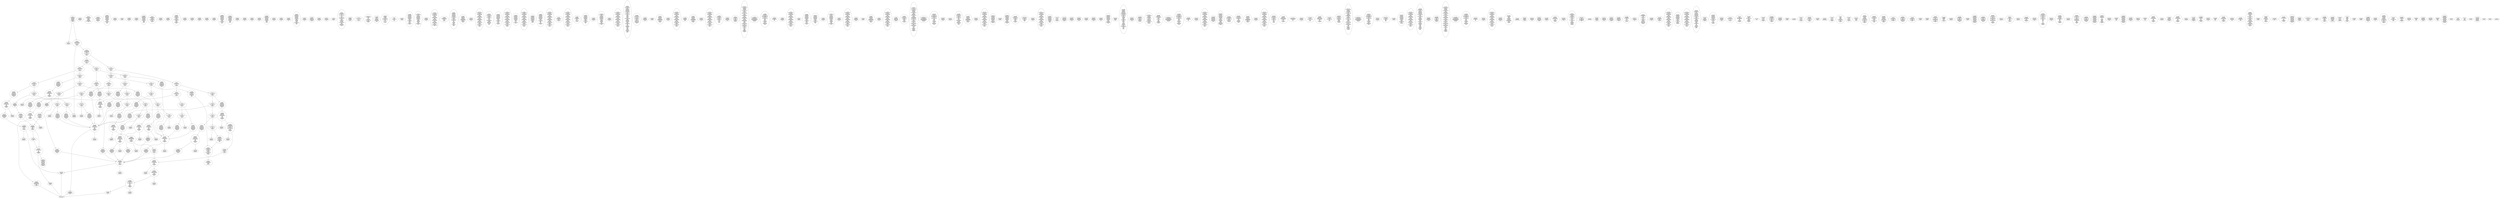 /* Generated by GvGen v.1.0 (https://www.github.com/stricaud/gvgen) */

digraph G {
compound=true;
   node1 [label="[anywhere]"];
   node2 [label="# 0x0
PUSHX Data
PUSHX Data
MSTORE
CALLVALUE
ISZERO
PUSHX Data
JUMPI
"];
   node3 [label="# 0xc
PUSHX Data
REVERT
"];
   node4 [label="# 0x10
JUMPDEST
PUSHX LogicData
CALLDATASIZE
LT
PUSHX Data
JUMPI
"];
   node5 [label="# 0x1a
PUSHX Data
CALLDATALOAD
PUSHX BitData
SHR
PUSHX LogicData
GT
PUSHX Data
JUMPI
"];
   node6 [label="# 0x2b
PUSHX LogicData
GT
PUSHX Data
JUMPI
"];
   node7 [label="# 0x36
PUSHX LogicData
GT
PUSHX Data
JUMPI
"];
   node8 [label="# 0x41
PUSHX LogicData
EQ
PUSHX Data
JUMPI
"];
   node9 [label="# 0x4c
PUSHX LogicData
EQ
PUSHX Data
JUMPI
"];
   node10 [label="# 0x57
PUSHX LogicData
EQ
PUSHX Data
JUMPI
"];
   node11 [label="# 0x62
PUSHX LogicData
EQ
PUSHX Data
JUMPI
"];
   node12 [label="# 0x6d
PUSHX Data
REVERT
"];
   node13 [label="# 0x71
JUMPDEST
PUSHX LogicData
EQ
PUSHX Data
JUMPI
"];
   node14 [label="# 0x7d
PUSHX LogicData
EQ
PUSHX Data
JUMPI
"];
   node15 [label="# 0x88
PUSHX LogicData
EQ
PUSHX Data
JUMPI
"];
   node16 [label="# 0x93
PUSHX LogicData
EQ
PUSHX Data
JUMPI
"];
   node17 [label="# 0x9e
PUSHX Data
REVERT
"];
   node18 [label="# 0xa2
JUMPDEST
PUSHX LogicData
GT
PUSHX Data
JUMPI
"];
   node19 [label="# 0xae
PUSHX LogicData
EQ
PUSHX Data
JUMPI
"];
   node20 [label="# 0xb9
PUSHX LogicData
EQ
PUSHX Data
JUMPI
"];
   node21 [label="# 0xc4
PUSHX LogicData
EQ
PUSHX Data
JUMPI
"];
   node22 [label="# 0xcf
PUSHX LogicData
EQ
PUSHX Data
JUMPI
"];
   node23 [label="# 0xda
PUSHX Data
REVERT
"];
   node24 [label="# 0xde
JUMPDEST
PUSHX LogicData
EQ
PUSHX Data
JUMPI
"];
   node25 [label="# 0xea
PUSHX LogicData
EQ
PUSHX Data
JUMPI
"];
   node26 [label="# 0xf5
PUSHX LogicData
EQ
PUSHX Data
JUMPI
"];
   node27 [label="# 0x100
PUSHX Data
REVERT
"];
   node28 [label="# 0x104
JUMPDEST
PUSHX LogicData
GT
PUSHX Data
JUMPI
"];
   node29 [label="# 0x110
PUSHX LogicData
GT
PUSHX Data
JUMPI
"];
   node30 [label="# 0x11b
PUSHX LogicData
EQ
PUSHX Data
JUMPI
"];
   node31 [label="# 0x126
PUSHX LogicData
EQ
PUSHX Data
JUMPI
"];
   node32 [label="# 0x131
PUSHX LogicData
EQ
PUSHX Data
JUMPI
"];
   node33 [label="# 0x13c
PUSHX LogicData
EQ
PUSHX Data
JUMPI
"];
   node34 [label="# 0x147
PUSHX Data
REVERT
"];
   node35 [label="# 0x14b
JUMPDEST
PUSHX LogicData
EQ
PUSHX Data
JUMPI
"];
   node36 [label="# 0x157
PUSHX LogicData
EQ
PUSHX Data
JUMPI
"];
   node37 [label="# 0x162
PUSHX LogicData
EQ
PUSHX Data
JUMPI
"];
   node38 [label="# 0x16d
PUSHX Data
REVERT
"];
   node39 [label="# 0x171
JUMPDEST
PUSHX LogicData
GT
PUSHX Data
JUMPI
"];
   node40 [label="# 0x17d
PUSHX LogicData
EQ
PUSHX Data
JUMPI
"];
   node41 [label="# 0x188
PUSHX LogicData
EQ
PUSHX Data
JUMPI
"];
   node42 [label="# 0x193
PUSHX LogicData
EQ
PUSHX Data
JUMPI
"];
   node43 [label="# 0x19e
PUSHX LogicData
EQ
PUSHX Data
JUMPI
"];
   node44 [label="# 0x1a9
PUSHX Data
REVERT
"];
   node45 [label="# 0x1ad
JUMPDEST
PUSHX LogicData
EQ
PUSHX Data
JUMPI
"];
   node46 [label="# 0x1b9
PUSHX LogicData
EQ
PUSHX Data
JUMPI
"];
   node47 [label="# 0x1c4
PUSHX LogicData
EQ
PUSHX Data
JUMPI
"];
   node48 [label="# 0x1cf
JUMPDEST
PUSHX Data
REVERT
"];
   node49 [label="# 0x1d4
JUMPDEST
PUSHX Data
PUSHX Data
CALLDATASIZE
PUSHX Data
PUSHX Data
JUMP
"];
   node50 [label="# 0x1e2
JUMPDEST
PUSHX Data
JUMP
"];
   node51 [label="# 0x1e7
JUMPDEST
PUSHX MemData
MLOAD
ISZERO
ISZERO
MSTORE
PUSHX ArithData
ADD
"];
   node52 [label="# 0x1f3
JUMPDEST
PUSHX MemData
MLOAD
SUB
RETURN
"];
   node53 [label="# 0x1fc
JUMPDEST
PUSHX Data
PUSHX Data
JUMP
"];
   node54 [label="# 0x204
JUMPDEST
PUSHX MemData
MLOAD
PUSHX Data
PUSHX Data
JUMP
"];
   node55 [label="# 0x211
JUMPDEST
PUSHX Data
PUSHX Data
CALLDATASIZE
PUSHX Data
PUSHX Data
JUMP
"];
   node56 [label="# 0x21f
JUMPDEST
PUSHX Data
PUSHX Data
MSTORE
PUSHX Data
MSTORE
PUSHX Data
SHA3
SLOAD
PUSHX BitData
AND
JUMP
"];
   node57 [label="# 0x247
JUMPDEST
PUSHX MemData
MLOAD
PUSHX BitData
AND
MSTORE
PUSHX ArithData
ADD
PUSHX Data
JUMP
"];
   node58 [label="# 0x26c
JUMPDEST
PUSHX Data
PUSHX Data
CALLDATASIZE
PUSHX Data
PUSHX Data
JUMP
"];
   node59 [label="# 0x27a
JUMPDEST
PUSHX Data
JUMP
"];
   node60 [label="# 0x27f
JUMPDEST
STOP
"];
   node61 [label="# 0x281
JUMPDEST
PUSHX Data
PUSHX Data
CALLDATASIZE
PUSHX Data
PUSHX Data
JUMP
"];
   node62 [label="# 0x28f
JUMPDEST
PUSHX Data
JUMP
"];
   node63 [label="# 0x294
JUMPDEST
PUSHX Data
PUSHX Data
CALLDATASIZE
PUSHX Data
PUSHX Data
JUMP
"];
   node64 [label="# 0x2a2
JUMPDEST
PUSHX Data
JUMP
"];
   node65 [label="# 0x2a7
JUMPDEST
PUSHX Data
PUSHX Data
CALLDATASIZE
PUSHX Data
PUSHX Data
JUMP
"];
   node66 [label="# 0x2b5
JUMPDEST
PUSHX Data
PUSHX Data
MSTORE
PUSHX Data
MSTORE
PUSHX Data
SHA3
SLOAD
JUMP
"];
   node67 [label="# 0x2c7
JUMPDEST
PUSHX MemData
MLOAD
MSTORE
PUSHX ArithData
ADD
PUSHX Data
JUMP
"];
   node68 [label="# 0x2d5
JUMPDEST
PUSHX Data
PUSHX Data
CALLDATASIZE
PUSHX Data
PUSHX Data
JUMP
"];
   node69 [label="# 0x2e3
JUMPDEST
PUSHX Data
JUMP
"];
   node70 [label="# 0x2e8
JUMPDEST
PUSHX Data
PUSHX Data
CALLDATASIZE
PUSHX Data
PUSHX Data
JUMP
"];
   node71 [label="# 0x2f6
JUMPDEST
PUSHX Data
JUMP
"];
   node72 [label="# 0x2fb
JUMPDEST
PUSHX Data
MLOAD
PUSHX BitData
AND
MSTORE
PUSHX ArithData
ADD
MSTORE
ADD
PUSHX Data
JUMP
"];
   node73 [label="# 0x327
JUMPDEST
PUSHX Data
PUSHX Data
CALLDATASIZE
PUSHX Data
PUSHX Data
JUMP
"];
   node74 [label="# 0x335
JUMPDEST
PUSHX Data
JUMP
"];
   node75 [label="# 0x33a
JUMPDEST
PUSHX Data
PUSHX Data
CALLDATASIZE
PUSHX Data
PUSHX Data
JUMP
"];
   node76 [label="# 0x348
JUMPDEST
PUSHX Data
JUMP
"];
   node77 [label="# 0x34d
JUMPDEST
PUSHX Data
PUSHX Data
CALLDATASIZE
PUSHX Data
PUSHX Data
JUMP
"];
   node78 [label="# 0x35b
JUMPDEST
PUSHX Data
JUMP
"];
   node79 [label="# 0x360
JUMPDEST
PUSHX Data
PUSHX Data
CALLDATASIZE
PUSHX Data
PUSHX Data
JUMP
"];
   node80 [label="# 0x36e
JUMPDEST
PUSHX Data
JUMP
"];
   node81 [label="# 0x373
JUMPDEST
PUSHX Data
PUSHX Data
CALLDATASIZE
PUSHX Data
PUSHX Data
JUMP
"];
   node82 [label="# 0x381
JUMPDEST
PUSHX Data
JUMP
"];
   node83 [label="# 0x386
JUMPDEST
PUSHX Data
PUSHX Data
CALLDATASIZE
PUSHX Data
PUSHX Data
JUMP
"];
   node84 [label="# 0x394
JUMPDEST
PUSHX Data
PUSHX Data
MSTORE
PUSHX Data
MSTORE
PUSHX Data
SHA3
SLOAD
PUSHX BitData
AND
JUMP
"];
   node85 [label="# 0x3bc
JUMPDEST
PUSHX Data
PUSHX Data
CALLDATASIZE
PUSHX Data
PUSHX Data
JUMP
"];
   node86 [label="# 0x3ca
JUMPDEST
PUSHX Data
PUSHX Data
MSTORE
PUSHX Data
MSTORE
PUSHX Data
SHA3
SLOAD
JUMP
"];
   node87 [label="# 0x3dc
JUMPDEST
PUSHX Data
PUSHX Data
CALLDATASIZE
PUSHX Data
PUSHX Data
JUMP
"];
   node88 [label="# 0x3ea
JUMPDEST
PUSHX Data
JUMP
"];
   node89 [label="# 0x3ef
JUMPDEST
PUSHX Data
PUSHX Data
CALLDATASIZE
PUSHX Data
PUSHX Data
JUMP
"];
   node90 [label="# 0x3fd
JUMPDEST
PUSHX Data
JUMP
"];
   node91 [label="# 0x402
JUMPDEST
PUSHX Data
PUSHX Data
CALLDATASIZE
PUSHX Data
PUSHX Data
JUMP
"];
   node92 [label="# 0x410
JUMPDEST
PUSHX Data
JUMP
"];
   node93 [label="# 0x415
JUMPDEST
PUSHX Data
PUSHX Data
CALLDATASIZE
PUSHX Data
PUSHX Data
JUMP
"];
   node94 [label="# 0x423
JUMPDEST
PUSHX Data
JUMP
"];
   node95 [label="# 0x428
JUMPDEST
PUSHX StorData
SLOAD
PUSHX Data
PUSHX BitData
AND
JUMP
"];
   node96 [label="# 0x448
JUMPDEST
PUSHX Data
PUSHX Data
CALLDATASIZE
PUSHX Data
PUSHX Data
JUMP
"];
   node97 [label="# 0x456
JUMPDEST
PUSHX Data
PUSHX Data
MSTORE
PUSHX Data
MSTORE
PUSHX Data
SHA3
SLOAD
JUMP
"];
   node98 [label="# 0x468
JUMPDEST
PUSHX Data
PUSHX Data
JUMP
"];
   node99 [label="# 0x470
JUMPDEST
PUSHX Data
PUSHX Data
CALLDATASIZE
PUSHX Data
PUSHX Data
JUMP
"];
   node100 [label="# 0x47e
JUMPDEST
PUSHX Data
JUMP
"];
   node101 [label="# 0x483
JUMPDEST
PUSHX Data
PUSHX Data
CALLDATASIZE
PUSHX Data
PUSHX Data
JUMP
"];
   node102 [label="# 0x491
JUMPDEST
PUSHX Data
JUMP
"];
   node103 [label="# 0x496
JUMPDEST
PUSHX StorData
SLOAD
PUSHX Data
PUSHX BitData
AND
JUMP
"];
   node104 [label="# 0x4b6
JUMPDEST
PUSHX Data
PUSHX Data
CALLDATASIZE
PUSHX Data
PUSHX Data
JUMP
"];
   node105 [label="# 0x4c4
JUMPDEST
PUSHX Data
JUMP
"];
   node106 [label="# 0x4c9
JUMPDEST
PUSHX Data
PUSHX Data
CALLDATASIZE
PUSHX Data
PUSHX Data
JUMP
"];
   node107 [label="# 0x4d7
JUMPDEST
PUSHX Data
PUSHX Data
MSTORE
PUSHX Data
MSTORE
PUSHX Data
SHA3
MSTORE
MSTORE
SHA3
SLOAD
PUSHX BitData
AND
JUMP
"];
   node108 [label="# 0x4f7
JUMPDEST
PUSHX Data
PUSHX Data
CALLDATASIZE
PUSHX Data
PUSHX Data
JUMP
"];
   node109 [label="# 0x505
JUMPDEST
PUSHX Data
JUMP
"];
   node110 [label="# 0x50a
JUMPDEST
PUSHX Data
PUSHX Data
PUSHX Data
JUMP
"];
   node111 [label="# 0x515
JUMPDEST
PUSHX Data
JUMPI
"];
   node112 [label="# 0x51b
PUSHX Data
PUSHX Data
JUMP
"];
   node113 [label="# 0x524
JUMPDEST
JUMP
"];
   node114 [label="# 0x52a
JUMPDEST
PUSHX StorData
SLOAD
PUSHX Data
PUSHX Data
JUMP
"];
   node115 [label="# 0x537
JUMPDEST
PUSHX ArithData
ADD
PUSHX ArithData
DIV
MUL
PUSHX ArithData
ADD
PUSHX MemData
MLOAD
ADD
PUSHX Data
MSTORE
MSTORE
PUSHX ArithData
ADD
SLOAD
PUSHX Data
PUSHX Data
JUMP
"];
   node116 [label="# 0x563
JUMPDEST
ISZERO
PUSHX Data
JUMPI
"];
   node117 [label="# 0x56a
PUSHX LogicData
LT
PUSHX Data
JUMPI
"];
   node118 [label="# 0x572
PUSHX ArithData
SLOAD
DIV
MUL
MSTORE
PUSHX ArithData
ADD
PUSHX Data
JUMP
"];
   node119 [label="# 0x585
JUMPDEST
ADD
PUSHX Data
MSTORE
PUSHX Data
PUSHX Data
SHA3
"];
   node120 [label="# 0x593
JUMPDEST
SLOAD
MSTORE
PUSHX ArithData
ADD
PUSHX ArithData
ADD
GT
PUSHX Data
JUMPI
"];
   node121 [label="# 0x5a7
SUB
PUSHX BitData
AND
ADD
"];
   node122 [label="# 0x5b0
JUMPDEST
JUMP
"];
   node123 [label="# 0x5b8
JUMPDEST
PUSHX Data
MSTORE
PUSHX Data
PUSHX Data
MSTORE
PUSHX Data
SHA3
SLOAD
PUSHX BitData
AND
CALLER
EQ
PUSHX Data
JUMPI
"];
   node124 [label="# 0x5e6
PUSHX BitData
AND
PUSHX Data
MSTORE
PUSHX Data
PUSHX Data
MSTORE
PUSHX Data
SHA3
CALLER
MSTORE
MSTORE
SHA3
SLOAD
PUSHX BitData
AND
"];
   node125 [label="# 0x61b
JUMPDEST
PUSHX Data
JUMPI
"];
   node126 [label="# 0x620
PUSHX MemData
MLOAD
PUSHX BitData
PUSHX BitData
SHL
MSTORE
PUSHX Data
PUSHX ArithData
ADD
MSTORE
PUSHX Data
PUSHX ArithData
ADD
MSTORE
PUSHX Data
PUSHX ArithData
ADD
MSTORE
PUSHX ArithData
ADD
"];
   node127 [label="# 0x663
JUMPDEST
PUSHX MemData
MLOAD
SUB
REVERT
"];
   node128 [label="# 0x66c
JUMPDEST
PUSHX Data
MSTORE
PUSHX Data
PUSHX Data
MSTORE
PUSHX MemData
SHA3
SLOAD
PUSHX BitData
AND
PUSHX BitData
AND
OR
SSTORE
MLOAD
AND
PUSHX Data
LOGX
JUMP
"];
   node129 [label="# 0x6ed
JUMPDEST
PUSHX Data
CALLER
PUSHX Data
CALLDATALOAD
PUSHX BitData
AND
PUSHX Data
JUMP
"];
   node130 [label="# 0x71b
JUMPDEST
PUSHX Data
JUMPI
"];
   node131 [label="# 0x720
PUSHX MemData
MLOAD
PUSHX BitData
PUSHX BitData
SHL
MSTORE
PUSHX Data
PUSHX ArithData
ADD
MSTORE
PUSHX Data
PUSHX ArithData
ADD
MSTORE
PUSHX Data
PUSHX ArithData
ADD
MSTORE
PUSHX ArithData
ADD
PUSHX Data
JUMP
"];
   node132 [label="# 0x767
JUMPDEST
PUSHX StorData
SLOAD
PUSHX BitData
AND
PUSHX BitData
AND
OR
SSTORE
PUSHX MemData
MLOAD
CALLER
PUSHX Data
PUSHX Data
LOGX
JUMP
"];
   node133 [label="# 0x7d8
JUMPDEST
PUSHX Data
MSTORE
PUSHX Data
PUSHX Data
MSTORE
PUSHX Data
SHA3
SLOAD
PUSHX BitData
AND
CALLER
EQ
PUSHX Data
JUMPI
"];
   node134 [label="# 0x804
PUSHX MemData
MLOAD
PUSHX BitData
PUSHX BitData
SHL
MSTORE
PUSHX Data
PUSHX ArithData
ADD
MSTORE
PUSHX Data
PUSHX ArithData
ADD
MSTORE
PUSHX Data
PUSHX ArithData
ADD
MSTORE
PUSHX ArithData
ADD
PUSHX Data
JUMP
"];
   node135 [label="# 0x84b
JUMPDEST
PUSHX Data
MSTORE
PUSHX Data
PUSHX Data
MSTORE
PUSHX Data
SHA3
SLOAD
GT
PUSHX Data
JUMPI
"];
   node136 [label="# 0x861
PUSHX MemData
MLOAD
PUSHX BitData
PUSHX BitData
SHL
MSTORE
PUSHX Data
PUSHX ArithData
ADD
MSTORE
PUSHX Data
PUSHX ArithData
ADD
MSTORE
PUSHX Data
PUSHX ArithData
ADD
MSTORE
PUSHX ArithData
ADD
PUSHX Data
JUMP
"];
   node137 [label="# 0x8a8
JUMPDEST
PUSHX Data
MSTORE
PUSHX Data
PUSHX Data
MSTORE
PUSHX Data
SHA3
SSTORE
JUMP
"];
   node138 [label="# 0x8ba
JUMPDEST
PUSHX Data
MSTORE
PUSHX Data
PUSHX Data
MSTORE
PUSHX Data
SHA3
SLOAD
PUSHX BitData
AND
AND
EQ
PUSHX Data
JUMPI
"];
   node139 [label="# 0x8e9
PUSHX MemData
MLOAD
PUSHX BitData
PUSHX BitData
SHL
MSTORE
PUSHX Data
PUSHX ArithData
ADD
MSTORE
PUSHX Data
PUSHX ArithData
ADD
MSTORE
PUSHX Data
PUSHX ArithData
ADD
MSTORE
PUSHX ArithData
ADD
PUSHX Data
JUMP
"];
   node140 [label="# 0x930
JUMPDEST
PUSHX BitData
AND
PUSHX Data
JUMPI
"];
   node141 [label="# 0x94c
PUSHX MemData
MLOAD
PUSHX BitData
PUSHX BitData
SHL
MSTORE
PUSHX Data
PUSHX ArithData
ADD
MSTORE
PUSHX Data
PUSHX ArithData
ADD
MSTORE
PUSHX Data
PUSHX ArithData
ADD
MSTORE
PUSHX ArithData
ADD
PUSHX Data
JUMP
"];
   node142 [label="# 0x993
JUMPDEST
CALLER
PUSHX BitData
AND
EQ
PUSHX Data
JUMPI
"];
   node143 [label="# 0x9b2
PUSHX Data
MSTORE
PUSHX Data
PUSHX Data
MSTORE
PUSHX Data
SHA3
SLOAD
PUSHX BitData
AND
CALLER
EQ
"];
   node144 [label="# 0x9da
JUMPDEST
PUSHX Data
JUMPI
"];
   node145 [label="# 0x9e0
PUSHX BitData
AND
PUSHX Data
MSTORE
PUSHX Data
PUSHX Data
MSTORE
PUSHX Data
SHA3
CALLER
MSTORE
MSTORE
SHA3
SLOAD
PUSHX BitData
AND
"];
   node146 [label="# 0xa15
JUMPDEST
PUSHX Data
JUMPI
"];
   node147 [label="# 0xa1a
PUSHX MemData
MLOAD
PUSHX BitData
PUSHX BitData
SHL
MSTORE
PUSHX Data
PUSHX ArithData
ADD
MSTORE
PUSHX Data
PUSHX ArithData
ADD
MSTORE
PUSHX Data
PUSHX ArithData
ADD
MSTORE
PUSHX ArithData
ADD
PUSHX Data
JUMP
"];
   node148 [label="# 0xa61
JUMPDEST
PUSHX BitData
AND
PUSHX Data
MSTORE
PUSHX Data
PUSHX Data
MSTORE
PUSHX MemData
SHA3
SLOAD
PUSHX ArithData
ADD
SSTORE
AND
MSTORE
SHA3
SLOAD
PUSHX ArithData
ADD
SSTORE
MSTORE
PUSHX Data
MSTORE
SHA3
SLOAD
PUSHX BitData
AND
OR
SSTORE
PUSHX Data
MSTORE
SHA3
SLOAD
AND
SSTORE
MLOAD
PUSHX Data
LOGX
JUMP
"];
   node149 [label="# 0xb33
JUMPDEST
PUSHX StorData
SLOAD
PUSHX StorData
SLOAD
PUSHX BitData
AND
PUSHX Data
PUSHX Data
PUSHX Data
PUSHX Data
JUMP
"];
   node150 [label="# 0xb63
JUMPDEST
PUSHX Data
PUSHX Data
JUMP
"];
   node151 [label="# 0xb6d
JUMPDEST
JUMP
"];
   node152 [label="# 0xb76
JUMPDEST
PUSHX Data
CALLER
PUSHX Data
CALLDATALOAD
PUSHX BitData
AND
PUSHX Data
JUMP
"];
   node153 [label="# 0xba4
JUMPDEST
PUSHX Data
JUMPI
"];
   node154 [label="# 0xba9
PUSHX MemData
MLOAD
PUSHX BitData
PUSHX BitData
SHL
MSTORE
PUSHX Data
PUSHX ArithData
ADD
MSTORE
PUSHX Data
PUSHX ArithData
ADD
MSTORE
PUSHX Data
PUSHX ArithData
ADD
MSTORE
PUSHX ArithData
ADD
PUSHX Data
JUMP
"];
   node155 [label="# 0xbf0
JUMPDEST
PUSHX Data
SSTORE
JUMP
"];
   node156 [label="# 0xbf5
JUMPDEST
PUSHX Data
CALLER
PUSHX Data
CALLDATALOAD
PUSHX BitData
AND
PUSHX Data
JUMP
"];
   node157 [label="# 0xc23
JUMPDEST
PUSHX Data
JUMPI
"];
   node158 [label="# 0xc28
PUSHX MemData
MLOAD
PUSHX BitData
PUSHX BitData
SHL
MSTORE
PUSHX Data
PUSHX ArithData
ADD
MSTORE
PUSHX Data
PUSHX ArithData
ADD
MSTORE
PUSHX Data
PUSHX ArithData
ADD
MSTORE
PUSHX ArithData
ADD
PUSHX Data
JUMP
"];
   node159 [label="# 0xc6f
JUMPDEST
PUSHX StorData
SLOAD
PUSHX BitData
AND
PUSHX BitData
AND
OR
SSTORE
JUMP
"];
   node160 [label="# 0xcb6
JUMPDEST
PUSHX Data
PUSHX Data
JUMP
"];
   node161 [label="# 0xcc1
JUMPDEST
PUSHX BitData
AND
EXTCODESIZE
ISZERO
PUSHX Data
JUMPI
"];
   node162 [label="# 0xce0
PUSHX MemData
MLOAD
PUSHX Data
MSTORE
CALLER
PUSHX ArithData
ADD
MSTORE
PUSHX BitData
AND
PUSHX ArithData
ADD
MSTORE
PUSHX ArithData
ADD
MSTORE
PUSHX Data
PUSHX ArithData
ADD
MSTORE
PUSHX Data
PUSHX ArithData
ADD
MSTORE
AND
PUSHX Data
PUSHX ArithData
ADD
PUSHX Data
PUSHX MemData
MLOAD
SUB
PUSHX Data
GAS
CALL
ISZERO
ISZERO
PUSHX Data
JUMPI
"];
   node163 [label="# 0xd64
RETURNDATASIZE
PUSHX Data
RETURNDATACOPY
RETURNDATASIZE
PUSHX Data
REVERT
"];
   node164 [label="# 0xd6d
JUMPDEST
PUSHX MemData
MLOAD
RETURNDATASIZE
PUSHX BitData
NOT
PUSHX ArithData
ADD
AND
ADD
PUSHX Data
MSTORE
ADD
PUSHX Data
PUSHX Data
JUMP
"];
   node165 [label="# 0xd91
JUMPDEST
PUSHX BitData
AND
EQ
"];
   node166 [label="# 0xdb5
JUMPDEST
PUSHX Data
JUMPI
"];
   node167 [label="# 0xdba
PUSHX MemData
MLOAD
PUSHX BitData
PUSHX BitData
SHL
MSTORE
PUSHX Data
PUSHX ArithData
ADD
MSTORE
PUSHX Data
PUSHX ArithData
ADD
MSTORE
PUSHX Data
PUSHX ArithData
ADD
MSTORE
PUSHX ArithData
ADD
PUSHX Data
JUMP
"];
   node168 [label="# 0xe01
JUMPDEST
JUMP
"];
   node169 [label="# 0xe06
JUMPDEST
PUSHX Data
MSTORE
PUSHX Data
PUSHX Data
MSTORE
PUSHX Data
SHA3
SLOAD
PUSHX BitData
AND
CALLER
EQ
PUSHX Data
JUMPI
"];
   node170 [label="# 0xe34
PUSHX Data
MSTORE
PUSHX Data
PUSHX Data
MSTORE
PUSHX Data
SHA3
SLOAD
PUSHX BitData
AND
CALLER
EQ
"];
   node171 [label="# 0xe5c
JUMPDEST
PUSHX Data
JUMPI
"];
   node172 [label="# 0xe62
PUSHX BitData
AND
PUSHX Data
MSTORE
PUSHX Data
PUSHX Data
MSTORE
PUSHX Data
SHA3
CALLER
MSTORE
MSTORE
SHA3
SLOAD
PUSHX BitData
AND
"];
   node173 [label="# 0xe97
JUMPDEST
PUSHX Data
JUMPI
"];
   node174 [label="# 0xe9c
PUSHX MemData
MLOAD
PUSHX BitData
PUSHX BitData
SHL
MSTORE
PUSHX Data
PUSHX ArithData
ADD
MSTORE
PUSHX Data
PUSHX ArithData
ADD
MSTORE
PUSHX Data
PUSHX ArithData
ADD
MSTORE
PUSHX ArithData
ADD
PUSHX Data
JUMP
"];
   node175 [label="# 0xee3
JUMPDEST
PUSHX Data
PUSHX Data
JUMP
"];
   node176 [label="# 0xeec
JUMPDEST
JUMP
"];
   node177 [label="# 0xef0
JUMPDEST
PUSHX Data
CALLER
PUSHX Data
CALLDATALOAD
PUSHX BitData
AND
PUSHX Data
JUMP
"];
   node178 [label="# 0xf1e
JUMPDEST
PUSHX Data
JUMPI
"];
   node179 [label="# 0xf23
PUSHX MemData
MLOAD
PUSHX BitData
PUSHX BitData
SHL
MSTORE
PUSHX Data
PUSHX ArithData
ADD
MSTORE
PUSHX Data
PUSHX ArithData
ADD
MSTORE
PUSHX Data
PUSHX ArithData
ADD
MSTORE
PUSHX ArithData
ADD
PUSHX Data
JUMP
"];
   node180 [label="# 0xf6a
JUMPDEST
PUSHX Data
PUSHX Data
PUSHX Data
JUMP
"];
   node181 [label="# 0xf76
JUMPDEST
PUSHX StorData
SLOAD
PUSHX BitData
AND
CALLER
EQ
PUSHX Data
JUMPI
"];
   node182 [label="# 0xf97
PUSHX StorData
SLOAD
PUSHX MemData
MLOAD
PUSHX Data
MSTORE
CALLER
PUSHX ArithData
ADD
MSTORE
ADDRESS
PUSHX ArithData
ADD
MSTORE
PUSHX Data
CALLDATALOAD
PUSHX BitData
AND
PUSHX ArithData
ADD
MSTORE
PUSHX BitData
AND
PUSHX Data
PUSHX ArithData
ADD
PUSHX Data
PUSHX MemData
MLOAD
SUB
GAS
STATICCALL
ISZERO
ISZERO
PUSHX Data
JUMPI
"];
   node183 [label="# 0x102c
RETURNDATASIZE
PUSHX Data
RETURNDATACOPY
RETURNDATASIZE
PUSHX Data
REVERT
"];
   node184 [label="# 0x1035
JUMPDEST
PUSHX MemData
MLOAD
RETURNDATASIZE
PUSHX BitData
NOT
PUSHX ArithData
ADD
AND
ADD
PUSHX Data
MSTORE
ADD
PUSHX Data
PUSHX Data
JUMP
"];
   node185 [label="# 0x1059
JUMPDEST
PUSHX Data
JUMPI
"];
   node186 [label="# 0x105e
PUSHX Data
REVERT
"];
   node187 [label="# 0x1062
JUMPDEST
PUSHX StorData
SLOAD
PUSHX BitData
AND
PUSHX BitData
AND
OR
SSTORE
PUSHX MemData
MLOAD
CALLER
PUSHX Data
PUSHX Data
LOGX
JUMP
"];
   node188 [label="# 0x10d3
JUMPDEST
PUSHX Data
CALLER
PUSHX Data
CALLDATALOAD
PUSHX BitData
AND
PUSHX Data
JUMP
"];
   node189 [label="# 0x1101
JUMPDEST
PUSHX Data
JUMPI
"];
   node190 [label="# 0x1106
PUSHX MemData
MLOAD
PUSHX BitData
PUSHX BitData
SHL
MSTORE
PUSHX Data
PUSHX ArithData
ADD
MSTORE
PUSHX Data
PUSHX ArithData
ADD
MSTORE
PUSHX Data
PUSHX ArithData
ADD
MSTORE
PUSHX ArithData
ADD
PUSHX Data
JUMP
"];
   node191 [label="# 0x114d
JUMPDEST
PUSHX Data
MSTORE
PUSHX Data
PUSHX Data
MSTORE
PUSHX Data
SHA3
PUSHX Data
PUSHX Data
JUMP
"];
   node192 [label="# 0x1166
JUMPDEST
JUMP
"];
   node193 [label="# 0x116c
JUMPDEST
PUSHX Data
PUSHX Data
MSTORE
PUSHX Data
MSTORE
PUSHX Data
SHA3
SLOAD
PUSHX Data
PUSHX Data
JUMP
"];
   node194 [label="# 0x1185
JUMPDEST
PUSHX StorData
SLOAD
PUSHX BitData
AND
CALLER
EQ
PUSHX Data
JUMPI
"];
   node195 [label="# 0x11a6
PUSHX StorData
SLOAD
PUSHX BitData
AND
CALLER
EQ
"];
   node196 [label="# 0x11c2
JUMPDEST
PUSHX Data
JUMPI
"];
   node197 [label="# 0x11c7
PUSHX MemData
MLOAD
PUSHX BitData
PUSHX BitData
SHL
MSTORE
PUSHX Data
PUSHX ArithData
ADD
MSTORE
PUSHX Data
PUSHX ArithData
ADD
MSTORE
PUSHX Data
PUSHX ArithData
ADD
MSTORE
PUSHX ArithData
ADD
PUSHX Data
JUMP
"];
   node198 [label="# 0x120e
JUMPDEST
PUSHX Data
MSTORE
PUSHX Data
PUSHX Data
MSTORE
PUSHX Data
SHA3
SLOAD
"];
   node199 [label="# 0x121f
JUMPDEST
LT
ISZERO
PUSHX Data
JUMPI
"];
   node200 [label="# 0x1228
PUSHX Data
PUSHX Data
PUSHX Data
PUSHX Data
JUMP
"];
   node201 [label="# 0x1239
JUMPDEST
PUSHX Data
PUSHX Data
JUMP
"];
   node202 [label="# 0x1243
JUMPDEST
PUSHX Data
PUSHX Data
JUMP
"];
   node203 [label="# 0x124d
JUMPDEST
PUSHX Data
JUMP
"];
   node204 [label="# 0x1252
JUMPDEST
PUSHX Data
PUSHX Data
JUMP
"];
   node205 [label="# 0x125c
JUMPDEST
PUSHX Data
JUMP
"];
   node206 [label="# 0x1264
JUMPDEST
PUSHX Data
MSTORE
PUSHX Data
PUSHX Data
MSTORE
PUSHX Data
SHA3
SLOAD
PUSHX Data
PUSHX Data
JUMP
"];
   node207 [label="# 0x1283
JUMPDEST
SSTORE
JUMP
"];
   node208 [label="# 0x128e
JUMPDEST
PUSHX StorData
SLOAD
PUSHX Data
PUSHX Data
JUMP
"];
   node209 [label="# 0x129b
JUMPDEST
CALLER
PUSHX Data
MSTORE
PUSHX Data
PUSHX ArithData
MSTORE
PUSHX MemData
SHA3
PUSHX BitData
AND
MSTORE
MSTORE
SHA3
SLOAD
PUSHX BitData
AND
ISZERO
ISZERO
OR
SSTORE
MLOAD
MSTORE
PUSHX Data
ADD
PUSHX MemData
MLOAD
SUB
LOGX
JUMP
"];
   node210 [label="# 0x1332
JUMPDEST
PUSHX Data
PUSHX Data
JUMP
"];
   node211 [label="# 0x133d
JUMPDEST
PUSHX BitData
AND
EXTCODESIZE
ISZERO
PUSHX Data
JUMPI
"];
   node212 [label="# 0x135c
PUSHX MemData
MLOAD
PUSHX Data
MSTORE
PUSHX BitData
AND
PUSHX Data
PUSHX Data
CALLER
PUSHX ArithData
ADD
PUSHX Data
JUMP
"];
   node213 [label="# 0x13b6
JUMPDEST
PUSHX Data
PUSHX MemData
MLOAD
SUB
PUSHX Data
GAS
CALL
ISZERO
ISZERO
PUSHX Data
JUMPI
"];
   node214 [label="# 0x13cc
RETURNDATASIZE
PUSHX Data
RETURNDATACOPY
RETURNDATASIZE
PUSHX Data
REVERT
"];
   node215 [label="# 0x13d5
JUMPDEST
PUSHX MemData
MLOAD
RETURNDATASIZE
PUSHX BitData
NOT
PUSHX ArithData
ADD
AND
ADD
PUSHX Data
MSTORE
ADD
PUSHX Data
PUSHX Data
JUMP
"];
   node216 [label="# 0x13f9
JUMPDEST
PUSHX BitData
AND
EQ
"];
   node217 [label="# 0x141d
JUMPDEST
PUSHX Data
JUMPI
"];
   node218 [label="# 0x1422
PUSHX MemData
MLOAD
PUSHX BitData
PUSHX BitData
SHL
MSTORE
PUSHX Data
PUSHX ArithData
ADD
MSTORE
PUSHX Data
PUSHX ArithData
ADD
MSTORE
PUSHX Data
PUSHX ArithData
ADD
MSTORE
PUSHX ArithData
ADD
PUSHX Data
JUMP
"];
   node219 [label="# 0x1469
JUMPDEST
PUSHX Data
PUSHX Data
PUSHX Data
PUSHX Data
PUSHX Data
JUMP
"];
   node220 [label="# 0x1479
JUMPDEST
PUSHX Data
MSTORE
PUSHX Data
PUSHX Data
MSTORE
PUSHX Data
SHA3
MSTORE
PUSHX Data
MSTORE
SHA3
SLOAD
PUSHX Data
PUSHX Data
PUSHX Data
JUMP
"];
   node221 [label="# 0x14a5
JUMPDEST
PUSHX MemData
MLOAD
PUSHX ArithData
ADD
PUSHX Data
PUSHX Data
JUMP
"];
   node222 [label="# 0x14b7
JUMPDEST
PUSHX MemData
MLOAD
PUSHX ArithData
SUB
SUB
MSTORE
PUSHX Data
MSTORE
JUMP
"];
   node223 [label="# 0x14ce
JUMPDEST
PUSHX Data
CALLER
PUSHX Data
CALLDATALOAD
PUSHX BitData
AND
PUSHX Data
JUMP
"];
   node224 [label="# 0x14fc
JUMPDEST
PUSHX Data
JUMPI
"];
   node225 [label="# 0x1501
PUSHX MemData
MLOAD
PUSHX BitData
PUSHX BitData
SHL
MSTORE
PUSHX Data
PUSHX ArithData
ADD
MSTORE
PUSHX Data
PUSHX ArithData
ADD
MSTORE
PUSHX Data
PUSHX ArithData
ADD
MSTORE
PUSHX ArithData
ADD
PUSHX Data
JUMP
"];
   node226 [label="# 0x1548
JUMPDEST
PUSHX StorData
SLOAD
PUSHX BitData
AND
PUSHX BitData
AND
OR
SSTORE
JUMP
"];
   node227 [label="# 0x158f
JUMPDEST
PUSHX Data
PUSHX LogicData
PUSHX BitData
AND
EQ
PUSHX Data
JUMPI
"];
   node228 [label="# 0x15dc
PUSHX LogicData
PUSHX BitData
AND
EQ
"];
   node229 [label="# 0x1622
JUMPDEST
PUSHX Data
JUMPI
"];
   node230 [label="# 0x1628
PUSHX BitData
AND
PUSHX LogicData
EQ
JUMP
"];
   node231 [label="# 0x1670
JUMPDEST
PUSHX Data
PUSHX LogicData
PUSHX BitData
AND
EQ
PUSHX Data
JUMPI
"];
   node232 [label="# 0x16bd
PUSHX BitData
AND
PUSHX LogicData
EQ
JUMP
"];
   node233 [label="# 0x1705
JUMPDEST
PUSHX StorData
SLOAD
PUSHX Data
PUSHX BitData
AND
ISZERO
ISZERO
PUSHX Data
JUMPI
"];
   node234 [label="# 0x172b
PUSHX MemData
MLOAD
PUSHX Data
MSTORE
PUSHX BitData
AND
PUSHX ArithData
ADD
MSTORE
ADDRESS
PUSHX ArithData
ADD
MSTORE
PUSHX BitData
AND
PUSHX ArithData
ADD
MSTORE
AND
PUSHX Data
PUSHX ArithData
ADD
PUSHX Data
PUSHX MemData
MLOAD
SUB
GAS
STATICCALL
ISZERO
ISZERO
PUSHX Data
JUMPI
"];
   node235 [label="# 0x17bc
RETURNDATASIZE
PUSHX Data
RETURNDATACOPY
RETURNDATASIZE
PUSHX Data
REVERT
"];
   node236 [label="# 0x17c5
JUMPDEST
PUSHX MemData
MLOAD
RETURNDATASIZE
PUSHX BitData
NOT
PUSHX ArithData
ADD
AND
ADD
PUSHX Data
MSTORE
ADD
PUSHX Data
PUSHX Data
JUMP
"];
   node237 [label="# 0x17e9
JUMPDEST
PUSHX Data
JUMPI
"];
   node238 [label="# 0x17ef
PUSHX StorData
SLOAD
PUSHX BitData
AND
AND
EQ
"];
   node239 [label="# 0x180e
JUMPDEST
JUMP
"];
   node240 [label="# 0x1816
JUMPDEST
PUSHX Data
MSTORE
PUSHX Data
PUSHX Data
MSTORE
PUSHX Data
SHA3
SLOAD
PUSHX BitData
AND
PUSHX Data
JUMPI
"];
   node241 [label="# 0x1841
PUSHX MemData
MLOAD
PUSHX BitData
PUSHX BitData
SHL
MSTORE
PUSHX Data
PUSHX ArithData
ADD
MSTORE
PUSHX Data
PUSHX ArithData
ADD
MSTORE
PUSHX Data
PUSHX ArithData
ADD
MSTORE
PUSHX ArithData
ADD
PUSHX Data
JUMP
"];
   node242 [label="# 0x1888
JUMPDEST
PUSHX BitData
AND
PUSHX Data
MSTORE
PUSHX Data
PUSHX Data
MSTORE
PUSHX MemData
SHA3
SLOAD
PUSHX ArithData
ADD
SSTORE
MSTORE
PUSHX Data
MSTORE
SHA3
SLOAD
PUSHX BitData
AND
SSTORE
PUSHX Data
MSTORE
SHA3
SLOAD
AND
SSTORE
MLOAD
PUSHX Data
LOGX
JUMP
"];
   node243 [label="# 0x1946
JUMPDEST
PUSHX Data
PUSHX Data
JUMP
"];
   node244 [label="# 0x1950
JUMPDEST
PUSHX BitData
AND
EXTCODESIZE
ISZERO
PUSHX Data
JUMPI
"];
   node245 [label="# 0x196f
PUSHX MemData
MLOAD
PUSHX Data
MSTORE
CALLER
PUSHX ArithData
ADD
MSTORE
PUSHX Data
PUSHX ArithData
ADD
MSTORE
PUSHX ArithData
ADD
MSTORE
PUSHX Data
PUSHX ArithData
ADD
MSTORE
PUSHX ArithData
ADD
MSTORE
PUSHX BitData
AND
PUSHX Data
PUSHX ArithData
ADD
PUSHX Data
PUSHX MemData
MLOAD
SUB
PUSHX Data
GAS
CALL
ISZERO
ISZERO
PUSHX Data
JUMPI
"];
   node246 [label="# 0x19f0
RETURNDATASIZE
PUSHX Data
RETURNDATACOPY
RETURNDATASIZE
PUSHX Data
REVERT
"];
   node247 [label="# 0x19f9
JUMPDEST
PUSHX MemData
MLOAD
RETURNDATASIZE
PUSHX BitData
NOT
PUSHX ArithData
ADD
AND
ADD
PUSHX Data
MSTORE
ADD
PUSHX Data
PUSHX Data
JUMP
"];
   node248 [label="# 0x1a1d
JUMPDEST
PUSHX BitData
AND
EQ
"];
   node249 [label="# 0x1a41
JUMPDEST
PUSHX Data
JUMPI
"];
   node250 [label="# 0x1a46
PUSHX MemData
MLOAD
PUSHX BitData
PUSHX BitData
SHL
MSTORE
PUSHX Data
PUSHX ArithData
ADD
MSTORE
PUSHX Data
PUSHX ArithData
ADD
MSTORE
PUSHX Data
PUSHX ArithData
ADD
MSTORE
PUSHX ArithData
ADD
PUSHX Data
JUMP
"];
   node251 [label="# 0x1a8d
JUMPDEST
PUSHX Data
PUSHX Data
JUMPI
"];
   node252 [label="# 0x1a95
PUSHX Data
MLOAD
ADD
MSTORE
PUSHX Data
MSTORE
PUSHX Data
PUSHX ArithData
ADD
MSTORE
JUMP
"];
   node253 [label="# 0x1acd
JUMPDEST
PUSHX Data
"];
   node254 [label="# 0x1ad1
JUMPDEST
ISZERO
PUSHX Data
JUMPI
"];
   node255 [label="# 0x1ad8
PUSHX Data
PUSHX Data
JUMP
"];
   node256 [label="# 0x1ae1
JUMPDEST
PUSHX Data
PUSHX Data
PUSHX Data
JUMP
"];
   node257 [label="# 0x1af0
JUMPDEST
PUSHX Data
JUMP
"];
   node258 [label="# 0x1af7
JUMPDEST
PUSHX Data
PUSHX LogicData
GT
ISZERO
PUSHX Data
JUMPI
"];
   node259 [label="# 0x1b0b
PUSHX Data
PUSHX Data
JUMP
"];
   node260 [label="# 0x1b12
JUMPDEST
PUSHX MemData
MLOAD
MSTORE
PUSHX ArithData
ADD
PUSHX BitData
NOT
AND
PUSHX ArithData
ADD
ADD
PUSHX Data
MSTORE
ISZERO
PUSHX Data
JUMPI
"];
   node261 [label="# 0x1b30
PUSHX ArithData
ADD
CALLDATASIZE
CALLDATACOPY
ADD
"];
   node262 [label="# 0x1b3c
JUMPDEST
"];
   node263 [label="# 0x1b40
JUMPDEST
ISZERO
PUSHX Data
JUMPI
"];
   node264 [label="# 0x1b47
PUSHX Data
PUSHX Data
PUSHX Data
JUMP
"];
   node265 [label="# 0x1b51
JUMPDEST
PUSHX Data
PUSHX Data
PUSHX Data
JUMP
"];
   node266 [label="# 0x1b5e
JUMPDEST
PUSHX Data
PUSHX Data
PUSHX Data
JUMP
"];
   node267 [label="# 0x1b69
JUMPDEST
PUSHX BitData
SHL
MLOAD
LT
PUSHX Data
JUMPI
"];
   node268 [label="# 0x1b77
PUSHX Data
PUSHX Data
JUMP
"];
   node269 [label="# 0x1b7e
JUMPDEST
PUSHX ArithData
ADD
ADD
PUSHX BitData
NOT
AND
PUSHX BitData
BYTE
MSTORE8
PUSHX Data
PUSHX Data
PUSHX Data
JUMP
"];
   node270 [label="# 0x1bb8
JUMPDEST
PUSHX Data
JUMP
"];
   node271 [label="# 0x1bbf
JUMPDEST
PUSHX BitData
AND
PUSHX Data
JUMPI
"];
   node272 [label="# 0x1bdb
PUSHX MemData
MLOAD
PUSHX BitData
PUSHX BitData
SHL
MSTORE
PUSHX Data
PUSHX ArithData
ADD
MSTORE
PUSHX Data
PUSHX ArithData
ADD
MSTORE
PUSHX Data
PUSHX ArithData
ADD
MSTORE
PUSHX ArithData
ADD
PUSHX Data
JUMP
"];
   node273 [label="# 0x1c22
JUMPDEST
PUSHX Data
MSTORE
PUSHX Data
PUSHX Data
MSTORE
PUSHX Data
SHA3
SLOAD
PUSHX BitData
AND
ISZERO
PUSHX Data
JUMPI
"];
   node274 [label="# 0x1c4d
PUSHX MemData
MLOAD
PUSHX BitData
PUSHX BitData
SHL
MSTORE
PUSHX Data
PUSHX ArithData
ADD
MSTORE
PUSHX Data
PUSHX ArithData
ADD
MSTORE
PUSHX Data
PUSHX ArithData
ADD
MSTORE
PUSHX ArithData
ADD
PUSHX Data
JUMP
"];
   node275 [label="# 0x1c94
JUMPDEST
PUSHX BitData
AND
PUSHX Data
MSTORE
PUSHX Data
PUSHX Data
MSTORE
PUSHX MemData
SHA3
SLOAD
PUSHX ArithData
ADD
SSTORE
MSTORE
PUSHX Data
MSTORE
SHA3
SLOAD
PUSHX BitData
AND
OR
SSTORE
MLOAD
PUSHX Data
LOGX
JUMP
"];
   node276 [label="# 0x1d24
JUMPDEST
SLOAD
PUSHX Data
PUSHX Data
JUMP
"];
   node277 [label="# 0x1d30
JUMPDEST
PUSHX Data
MSTORE
PUSHX Data
PUSHX Data
SHA3
PUSHX ArithData
ADD
PUSHX Data
DIV
ADD
PUSHX Data
JUMPI
"];
   node278 [label="# 0x1d4a
PUSHX Data
SSTORE
PUSHX Data
JUMP
"];
   node279 [label="# 0x1d52
JUMPDEST
PUSHX LogicData
LT
PUSHX Data
JUMPI
"];
   node280 [label="# 0x1d5b
ADD
PUSHX BitData
CALLDATALOAD
AND
OR
SSTORE
PUSHX Data
JUMP
"];
   node281 [label="# 0x1d89
JUMPDEST
ADD
PUSHX ArithData
ADD
SSTORE
ISZERO
PUSHX Data
JUMPI
"];
   node282 [label="# 0x1d98
ADD
"];
   node283 [label="# 0x1d9b
JUMPDEST
GT
ISZERO
PUSHX Data
JUMPI
"];
   node284 [label="# 0x1da4
CALLDATALOAD
SSTORE
PUSHX ArithData
ADD
PUSHX ArithData
ADD
PUSHX Data
JUMP
"];
   node285 [label="# 0x1db6
JUMPDEST
PUSHX Data
PUSHX Data
JUMP
"];
   node286 [label="# 0x1dc2
JUMPDEST
JUMP
"];
   node287 [label="# 0x1dc6
JUMPDEST
"];
   node288 [label="# 0x1dc7
JUMPDEST
GT
ISZERO
PUSHX Data
JUMPI
"];
   node289 [label="# 0x1dd0
PUSHX Data
SSTORE
PUSHX ArithData
ADD
PUSHX Data
JUMP
"];
   node290 [label="# 0x1ddb
JUMPDEST
PUSHX BitData
AND
EQ
PUSHX Data
JUMPI
"];
   node291 [label="# 0x1e05
PUSHX Data
REVERT
"];
   node292 [label="# 0x1e09
JUMPDEST
JUMP
"];
   node293 [label="# 0x1e0c
JUMPDEST
PUSHX Data
PUSHX LogicData
SUB
SLT
ISZERO
PUSHX Data
JUMPI
"];
   node294 [label="# 0x1e1a
PUSHX Data
REVERT
"];
   node295 [label="# 0x1e1e
JUMPDEST
CALLDATALOAD
PUSHX Data
PUSHX Data
JUMP
"];
   node296 [label="# 0x1e29
JUMPDEST
JUMP
"];
   node297 [label="# 0x1e30
JUMPDEST
PUSHX Data
"];
   node298 [label="# 0x1e33
JUMPDEST
LT
ISZERO
PUSHX Data
JUMPI
"];
   node299 [label="# 0x1e3c
ADD
MLOAD
ADD
MSTORE
PUSHX ArithData
ADD
PUSHX Data
JUMP
"];
   node300 [label="# 0x1e4b
JUMPDEST
GT
ISZERO
PUSHX Data
JUMPI
"];
   node301 [label="# 0x1e54
PUSHX Data
ADD
MSTORE
JUMP
"];
   node302 [label="# 0x1e5c
JUMPDEST
PUSHX Data
MLOAD
MSTORE
PUSHX Data
PUSHX ArithData
ADD
PUSHX ArithData
ADD
PUSHX Data
JUMP
"];
   node303 [label="# 0x1e74
JUMPDEST
PUSHX ArithData
ADD
PUSHX BitData
AND
ADD
PUSHX ArithData
ADD
JUMP
"];
   node304 [label="# 0x1ea6
JUMPDEST
PUSHX Data
MSTORE
PUSHX Data
PUSHX Data
PUSHX ArithData
ADD
PUSHX Data
JUMP
"];
   node305 [label="# 0x1eb9
JUMPDEST
PUSHX Data
PUSHX LogicData
SUB
SLT
ISZERO
PUSHX Data
JUMPI
"];
   node306 [label="# 0x1ec7
PUSHX Data
REVERT
"];
   node307 [label="# 0x1ecb
JUMPDEST
CALLDATALOAD
JUMP
"];
   node308 [label="# 0x1ed2
JUMPDEST
PUSHX BitData
AND
EQ
PUSHX Data
JUMPI
"];
   node309 [label="# 0x1ef0
PUSHX Data
REVERT
"];
   node310 [label="# 0x1ef4
JUMPDEST
PUSHX Data
PUSHX LogicData
SUB
SLT
ISZERO
PUSHX Data
JUMPI
"];
   node311 [label="# 0x1f03
PUSHX Data
REVERT
"];
   node312 [label="# 0x1f07
JUMPDEST
CALLDATALOAD
PUSHX Data
PUSHX Data
JUMP
"];
   node313 [label="# 0x1f12
JUMPDEST
PUSHX ArithData
ADD
CALLDATALOAD
JUMP
"];
   node314 [label="# 0x1f20
JUMPDEST
PUSHX Data
PUSHX LogicData
SUB
SLT
ISZERO
PUSHX Data
JUMPI
"];
   node315 [label="# 0x1f2e
PUSHX Data
REVERT
"];
   node316 [label="# 0x1f32
JUMPDEST
CALLDATALOAD
PUSHX Data
PUSHX Data
JUMP
"];
   node317 [label="# 0x1f3d
JUMPDEST
PUSHX Data
PUSHX LogicData
SUB
SLT
ISZERO
PUSHX Data
JUMPI
"];
   node318 [label="# 0x1f4c
PUSHX Data
REVERT
"];
   node319 [label="# 0x1f50
JUMPDEST
CALLDATALOAD
PUSHX ArithData
ADD
CALLDATALOAD
JUMP
"];
   node320 [label="# 0x1f5f
JUMPDEST
PUSHX Data
PUSHX Data
PUSHX LogicData
SUB
SLT
ISZERO
PUSHX Data
JUMPI
"];
   node321 [label="# 0x1f70
PUSHX Data
REVERT
"];
   node322 [label="# 0x1f74
JUMPDEST
CALLDATALOAD
PUSHX Data
PUSHX Data
JUMP
"];
   node323 [label="# 0x1f7f
JUMPDEST
PUSHX ArithData
ADD
CALLDATALOAD
PUSHX Data
PUSHX Data
JUMP
"];
   node324 [label="# 0x1f8f
JUMPDEST
PUSHX ArithData
ADD
CALLDATALOAD
JUMP
"];
   node325 [label="# 0x1fa0
JUMPDEST
PUSHX Data
PUSHX ArithData
ADD
SLT
PUSHX Data
JUMPI
"];
   node326 [label="# 0x1fae
PUSHX Data
REVERT
"];
   node327 [label="# 0x1fb2
JUMPDEST
CALLDATALOAD
PUSHX LogicData
GT
ISZERO
PUSHX Data
JUMPI
"];
   node328 [label="# 0x1fc6
PUSHX Data
REVERT
"];
   node329 [label="# 0x1fca
JUMPDEST
PUSHX ArithData
ADD
PUSHX ArithData
ADD
ADD
GT
ISZERO
PUSHX Data
JUMPI
"];
   node330 [label="# 0x1fde
PUSHX Data
REVERT
"];
   node331 [label="# 0x1fe2
JUMPDEST
JUMP
"];
   node332 [label="# 0x1fe9
JUMPDEST
PUSHX Data
PUSHX LogicData
SUB
SLT
ISZERO
PUSHX Data
JUMPI
"];
   node333 [label="# 0x1ff8
PUSHX Data
REVERT
"];
   node334 [label="# 0x1ffc
JUMPDEST
CALLDATALOAD
PUSHX LogicData
GT
ISZERO
PUSHX Data
JUMPI
"];
   node335 [label="# 0x200f
PUSHX Data
REVERT
"];
   node336 [label="# 0x2013
JUMPDEST
PUSHX Data
ADD
PUSHX Data
JUMP
"];
   node337 [label="# 0x201f
JUMPDEST
JUMP
"];
   node338 [label="# 0x202b
JUMPDEST
PUSHX Data
PUSHX Data
PUSHX LogicData
SUB
SLT
ISZERO
PUSHX Data
JUMPI
"];
   node339 [label="# 0x203c
PUSHX Data
REVERT
"];
   node340 [label="# 0x2040
JUMPDEST
CALLDATALOAD
PUSHX ArithData
ADD
CALLDATALOAD
PUSHX LogicData
GT
ISZERO
PUSHX Data
JUMPI
"];
   node341 [label="# 0x205a
PUSHX Data
REVERT
"];
   node342 [label="# 0x205e
JUMPDEST
PUSHX Data
ADD
PUSHX Data
JUMP
"];
   node343 [label="# 0x206a
JUMPDEST
JUMP
"];
   node344 [label="# 0x2077
JUMPDEST
PUSHX Data
PUSHX Data
PUSHX LogicData
SUB
SLT
ISZERO
PUSHX Data
JUMPI
"];
   node345 [label="# 0x2088
PUSHX Data
REVERT
"];
   node346 [label="# 0x208c
JUMPDEST
CALLDATALOAD
PUSHX Data
PUSHX Data
JUMP
"];
   node347 [label="# 0x2097
JUMPDEST
PUSHX ArithData
ADD
CALLDATALOAD
PUSHX ArithData
ADD
CALLDATALOAD
JUMP
"];
   node348 [label="# 0x20ac
JUMPDEST
ISZERO
ISZERO
EQ
PUSHX Data
JUMPI
"];
   node349 [label="# 0x20b6
PUSHX Data
REVERT
"];
   node350 [label="# 0x20ba
JUMPDEST
PUSHX Data
PUSHX LogicData
SUB
SLT
ISZERO
PUSHX Data
JUMPI
"];
   node351 [label="# 0x20c9
PUSHX Data
REVERT
"];
   node352 [label="# 0x20cd
JUMPDEST
CALLDATALOAD
PUSHX Data
PUSHX Data
JUMP
"];
   node353 [label="# 0x20d8
JUMPDEST
PUSHX ArithData
ADD
CALLDATALOAD
PUSHX Data
PUSHX Data
JUMP
"];
   node354 [label="# 0x20e8
JUMPDEST
JUMP
"];
   node355 [label="# 0x20f3
JUMPDEST
PUSHX Data
PUSHX Data
MSTORE
PUSHX Data
PUSHX Data
MSTORE
PUSHX Data
PUSHX Data
REVERT
"];
   node356 [label="# 0x2122
JUMPDEST
PUSHX Data
PUSHX Data
PUSHX LogicData
SUB
SLT
ISZERO
PUSHX Data
JUMPI
"];
   node357 [label="# 0x2134
PUSHX Data
REVERT
"];
   node358 [label="# 0x2138
JUMPDEST
CALLDATALOAD
PUSHX Data
PUSHX Data
JUMP
"];
   node359 [label="# 0x2143
JUMPDEST
PUSHX ArithData
ADD
CALLDATALOAD
PUSHX Data
PUSHX Data
JUMP
"];
   node360 [label="# 0x2153
JUMPDEST
PUSHX ArithData
ADD
CALLDATALOAD
PUSHX ArithData
ADD
CALLDATALOAD
PUSHX LogicData
GT
ISZERO
PUSHX Data
JUMPI
"];
   node361 [label="# 0x2173
PUSHX Data
REVERT
"];
   node362 [label="# 0x2177
JUMPDEST
ADD
PUSHX ArithData
ADD
SLT
PUSHX Data
JUMPI
"];
   node363 [label="# 0x2187
PUSHX Data
REVERT
"];
   node364 [label="# 0x218b
JUMPDEST
CALLDATALOAD
GT
ISZERO
PUSHX Data
JUMPI
"];
   node365 [label="# 0x2196
PUSHX Data
PUSHX Data
JUMP
"];
   node366 [label="# 0x219d
JUMPDEST
PUSHX MemData
MLOAD
PUSHX ArithData
ADD
PUSHX BitData
AND
PUSHX ArithData
ADD
AND
ADD
GT
LT
OR
ISZERO
PUSHX Data
JUMPI
"];
   node367 [label="# 0x21dc
PUSHX Data
PUSHX Data
JUMP
"];
   node368 [label="# 0x21e3
JUMPDEST
PUSHX Data
MSTORE
MSTORE
PUSHX ArithData
ADD
ADD
GT
ISZERO
PUSHX Data
JUMPI
"];
   node369 [label="# 0x21f8
PUSHX Data
REVERT
"];
   node370 [label="# 0x21fc
JUMPDEST
PUSHX ArithData
ADD
PUSHX ArithData
ADD
CALLDATACOPY
PUSHX Data
PUSHX ArithData
ADD
ADD
MSTORE
JUMP
"];
   node371 [label="# 0x2220
JUMPDEST
PUSHX Data
PUSHX LogicData
SUB
SLT
ISZERO
PUSHX Data
JUMPI
"];
   node372 [label="# 0x222f
PUSHX Data
REVERT
"];
   node373 [label="# 0x2233
JUMPDEST
CALLDATALOAD
PUSHX Data
PUSHX Data
JUMP
"];
   node374 [label="# 0x223e
JUMPDEST
PUSHX ArithData
ADD
CALLDATALOAD
PUSHX Data
PUSHX Data
JUMP
"];
   node375 [label="# 0x224e
JUMPDEST
PUSHX BitData
SHR
AND
PUSHX Data
JUMPI
"];
   node376 [label="# 0x225c
PUSHX BitData
AND
"];
   node377 [label="# 0x2262
JUMPDEST
PUSHX LogicData
LT
EQ
ISZERO
PUSHX Data
JUMPI
"];
   node378 [label="# 0x226e
PUSHX Data
PUSHX Data
MSTORE
PUSHX Data
PUSHX Data
MSTORE
PUSHX Data
PUSHX Data
REVERT
"];
   node379 [label="# 0x229c
JUMPDEST
JUMP
"];
   node380 [label="# 0x22a2
JUMPDEST
PUSHX Data
PUSHX Data
MSTORE
PUSHX Data
PUSHX Data
MSTORE
PUSHX Data
PUSHX Data
REVERT
"];
   node381 [label="# 0x22d1
JUMPDEST
PUSHX Data
PUSHX Data
DIV
GT
ISZERO
ISZERO
AND
ISZERO
PUSHX Data
JUMPI
"];
   node382 [label="# 0x2302
PUSHX Data
PUSHX Data
JUMP
"];
   node383 [label="# 0x2309
JUMPDEST
MUL
JUMP
"];
   node384 [label="# 0x230e
JUMPDEST
PUSHX Data
PUSHX Data
MSTORE
PUSHX Data
PUSHX Data
MSTORE
PUSHX Data
PUSHX Data
REVERT
"];
   node385 [label="# 0x233d
JUMPDEST
PUSHX Data
PUSHX Data
JUMPI
"];
   node386 [label="# 0x2345
PUSHX Data
PUSHX Data
JUMP
"];
   node387 [label="# 0x234c
JUMPDEST
DIV
JUMP
"];
   node388 [label="# 0x2351
JUMPDEST
PUSHX Data
PUSHX LogicData
SUB
SLT
ISZERO
PUSHX Data
JUMPI
"];
   node389 [label="# 0x235f
PUSHX Data
REVERT
"];
   node390 [label="# 0x2363
JUMPDEST
MLOAD
PUSHX Data
PUSHX Data
JUMP
"];
   node391 [label="# 0x236e
JUMPDEST
PUSHX Data
PUSHX LogicData
SUB
SLT
ISZERO
PUSHX Data
JUMPI
"];
   node392 [label="# 0x237c
PUSHX Data
REVERT
"];
   node393 [label="# 0x2380
JUMPDEST
MLOAD
PUSHX Data
PUSHX Data
JUMP
"];
   node394 [label="# 0x238b
JUMPDEST
PUSHX Data
NOT
GT
ISZERO
PUSHX Data
JUMPI
"];
   node395 [label="# 0x2397
PUSHX Data
PUSHX Data
JUMP
"];
   node396 [label="# 0x239e
JUMPDEST
ADD
JUMP
"];
   node397 [label="# 0x23a3
JUMPDEST
PUSHX Data
PUSHX LogicData
EQ
ISZERO
PUSHX Data
JUMPI
"];
   node398 [label="# 0x23ce
PUSHX Data
PUSHX Data
JUMP
"];
   node399 [label="# 0x23d5
JUMPDEST
PUSHX ArithData
ADD
JUMP
"];
   node400 [label="# 0x23dc
JUMPDEST
PUSHX Data
PUSHX BitData
AND
MSTORE
AND
PUSHX ArithData
ADD
MSTORE
PUSHX ArithData
ADD
MSTORE
PUSHX Data
PUSHX ArithData
ADD
MSTORE
PUSHX Data
PUSHX ArithData
ADD
PUSHX Data
JUMP
"];
   node401 [label="# 0x241b
JUMPDEST
JUMP
"];
   node402 [label="# 0x2425
JUMPDEST
SLOAD
PUSHX Data
PUSHX BitData
SHR
AND
PUSHX Data
JUMPI
"];
   node403 [label="# 0x2439
PUSHX BitData
AND
"];
   node404 [label="# 0x243f
JUMPDEST
PUSHX LogicData
LT
EQ
ISZERO
PUSHX Data
JUMPI
"];
   node405 [label="# 0x244c
PUSHX Data
PUSHX Data
MSTORE
PUSHX Data
PUSHX Data
MSTORE
PUSHX Data
PUSHX Data
REVERT
"];
   node406 [label="# 0x247a
JUMPDEST
ISZERO
PUSHX Data
JUMPI
"];
   node407 [label="# 0x2482
PUSHX LogicData
EQ
PUSHX Data
JUMPI
"];
   node408 [label="# 0x248a
PUSHX Data
JUMP
"];
   node409 [label="# 0x248e
JUMPDEST
PUSHX BitData
AND
MSTORE
ADD
PUSHX Data
JUMP
"];
   node410 [label="# 0x24bd
JUMPDEST
PUSHX Data
MSTORE
PUSHX Data
SHA3
PUSHX Data
"];
   node411 [label="# 0x24c9
JUMPDEST
LT
ISZERO
PUSHX Data
JUMPI
"];
   node412 [label="# 0x24d2
SLOAD
ADD
MSTORE
ADD
ADD
PUSHX Data
JUMP
"];
   node413 [label="# 0x24e2
JUMPDEST
ADD
"];
   node414 [label="# 0x24ea
JUMPDEST
JUMP
"];
   node415 [label="# 0x24f6
JUMPDEST
PUSHX Data
PUSHX Data
PUSHX Data
PUSHX Data
JUMP
"];
   node416 [label="# 0x2505
JUMPDEST
PUSHX Data
JUMP
"];
   node417 [label="# 0x250b
JUMPDEST
PUSHX Data
MSTORE
MLOAD
PUSHX Data
PUSHX ArithData
ADD
PUSHX ArithData
ADD
PUSHX Data
JUMP
"];
   node418 [label="# 0x2541
JUMPDEST
ADD
PUSHX ArithData
ADD
JUMP
"];
   node419 [label="# 0x254e
JUMPDEST
PUSHX Data
LT
ISZERO
PUSHX Data
JUMPI
"];
   node420 [label="# 0x2559
PUSHX Data
PUSHX Data
JUMP
"];
   node421 [label="# 0x2560
JUMPDEST
SUB
JUMP
"];
   node422 [label="# 0x2565
JUMPDEST
PUSHX Data
PUSHX Data
JUMPI
"];
   node423 [label="# 0x256d
PUSHX Data
PUSHX Data
JUMP
"];
   node424 [label="# 0x2574
JUMPDEST
MOD
JUMP
"];
   node425 [label="# 0x2579
JUMPDEST
PUSHX Data
PUSHX Data
MSTORE
PUSHX Data
PUSHX Data
MSTORE
PUSHX Data
PUSHX Data
REVERT
"];
   node426 [label="# 0x25a8
INVALID
"];
   node427 [label="# 0x25a9
LOGX
PUSHX Data
INVALID
"];
   node428 [label="# 0x25b1
SLT
SHA3
INVALID
"];
   node429 [label="# 0x25b4
INVALID
"];
   node430 [label="# 0x25b5
PUSHX Data
MULMOD
ADDMOD
STATICCALL
INVALID
"];
   node431 [label="# 0x25cd
INVALID
"];
   node432 [label="# 0x25ce
INVALID
"];
   node433 [label="# 0x25cf
PUSHX Data
"];
node2->node4;
node2->node3;
node4->node48;
node4->node5;
node5->node28;
node5->node6;
node6->node18;
node6->node7;
node7->node13;
node7->node8;
node8->node103;
node8->node9;
node9->node104;
node9->node10;
node10->node106;
node10->node11;
node11->node108;
node11->node12;
node13->node96;
node13->node14;
node14->node98;
node14->node15;
node15->node99;
node15->node16;
node16->node101;
node16->node17;
node18->node24;
node18->node19;
node19->node89;
node19->node20;
node20->node91;
node20->node21;
node21->node93;
node21->node22;
node22->node95;
node22->node23;
node24->node83;
node24->node25;
node25->node85;
node25->node26;
node26->node87;
node26->node27;
node28->node39;
node28->node29;
node29->node35;
node29->node30;
node30->node75;
node30->node31;
node31->node77;
node31->node32;
node32->node79;
node32->node33;
node33->node81;
node33->node34;
node35->node68;
node35->node36;
node36->node70;
node36->node37;
node37->node73;
node37->node38;
node39->node45;
node39->node40;
node40->node58;
node40->node41;
node41->node61;
node41->node42;
node42->node63;
node42->node43;
node43->node65;
node43->node44;
node45->node49;
node45->node46;
node46->node53;
node46->node47;
node47->node55;
node47->node48;
node49->node293;
node53->node114;
node55->node305;
node57->node52;
node58->node310;
node61->node314;
node63->node317;
node65->node305;
node68->node320;
node70->node317;
node73->node305;
node75->node314;
node77->node320;
node79->node305;
node81->node332;
node83->node305;
node85->node314;
node87->node314;
node89->node338;
node91->node305;
node93->node344;
node95->node57;
node96->node305;
node98->node208;
node99->node350;
node101->node356;
node103->node57;
node104->node305;
node106->node371;
node108->node314;
node114->node375;
node208->node375;
node290->node292;
node290->node291;
node292->node1;
node293->node295;
node293->node294;
node295->node290;
node305->node307;
node305->node306;
node307->node1;
node308->node292;
node308->node309;
node310->node312;
node310->node311;
node312->node308;
node314->node316;
node314->node315;
node316->node308;
node317->node319;
node317->node318;
node319->node1;
node320->node322;
node320->node321;
node322->node308;
node325->node327;
node325->node326;
node327->node329;
node327->node328;
node329->node331;
node329->node330;
node331->node1;
node332->node334;
node332->node333;
node334->node336;
node334->node335;
node336->node325;
node338->node340;
node338->node339;
node340->node342;
node340->node341;
node342->node325;
node344->node346;
node344->node345;
node346->node308;
node350->node352;
node350->node351;
node352->node308;
node356->node358;
node356->node357;
node358->node308;
node371->node373;
node371->node372;
node373->node308;
node375->node377;
node375->node376;
node376->node377;
node377->node379;
node377->node378;
node379->node1;
}
